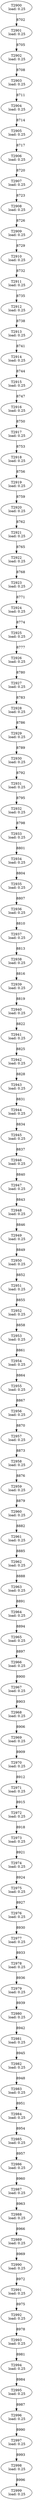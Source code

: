 digraph taskgraph {
	T2900 [label= "T2900\n load: 0.25"];
	T2901 [label= "T2901\n load: 0.25"];
	T2900 -> T2901[label=8702];
	T2902 [label= "T2902\n load: 0.25"];
	T2901 -> T2902[label=8705];
	T2903 [label= "T2903\n load: 0.25"];
	T2902 -> T2903[label=8708];
	T2904 [label= "T2904\n load: 0.25"];
	T2903 -> T2904[label=8711];
	T2905 [label= "T2905\n load: 0.25"];
	T2904 -> T2905[label=8714];
	T2906 [label= "T2906\n load: 0.25"];
	T2905 -> T2906[label=8717];
	T2907 [label= "T2907\n load: 0.25"];
	T2906 -> T2907[label=8720];
	T2908 [label= "T2908\n load: 0.25"];
	T2907 -> T2908[label=8723];
	T2909 [label= "T2909\n load: 0.25"];
	T2908 -> T2909[label=8726];
	T2910 [label= "T2910\n load: 0.25"];
	T2909 -> T2910[label=8729];
	T2911 [label= "T2911\n load: 0.25"];
	T2910 -> T2911[label=8732];
	T2912 [label= "T2912\n load: 0.25"];
	T2911 -> T2912[label=8735];
	T2913 [label= "T2913\n load: 0.25"];
	T2912 -> T2913[label=8738];
	T2914 [label= "T2914\n load: 0.25"];
	T2913 -> T2914[label=8741];
	T2915 [label= "T2915\n load: 0.25"];
	T2914 -> T2915[label=8744];
	T2916 [label= "T2916\n load: 0.25"];
	T2915 -> T2916[label=8747];
	T2917 [label= "T2917\n load: 0.25"];
	T2916 -> T2917[label=8750];
	T2918 [label= "T2918\n load: 0.25"];
	T2917 -> T2918[label=8753];
	T2919 [label= "T2919\n load: 0.25"];
	T2918 -> T2919[label=8756];
	T2920 [label= "T2920\n load: 0.25"];
	T2919 -> T2920[label=8759];
	T2921 [label= "T2921\n load: 0.25"];
	T2920 -> T2921[label=8762];
	T2922 [label= "T2922\n load: 0.25"];
	T2921 -> T2922[label=8765];
	T2923 [label= "T2923\n load: 0.25"];
	T2922 -> T2923[label=8768];
	T2924 [label= "T2924\n load: 0.25"];
	T2923 -> T2924[label=8771];
	T2925 [label= "T2925\n load: 0.25"];
	T2924 -> T2925[label=8774];
	T2926 [label= "T2926\n load: 0.25"];
	T2925 -> T2926[label=8777];
	T2927 [label= "T2927\n load: 0.25"];
	T2926 -> T2927[label=8780];
	T2928 [label= "T2928\n load: 0.25"];
	T2927 -> T2928[label=8783];
	T2929 [label= "T2929\n load: 0.25"];
	T2928 -> T2929[label=8786];
	T2930 [label= "T2930\n load: 0.25"];
	T2929 -> T2930[label=8789];
	T2931 [label= "T2931\n load: 0.25"];
	T2930 -> T2931[label=8792];
	T2932 [label= "T2932\n load: 0.25"];
	T2931 -> T2932[label=8795];
	T2933 [label= "T2933\n load: 0.25"];
	T2932 -> T2933[label=8798];
	T2934 [label= "T2934\n load: 0.25"];
	T2933 -> T2934[label=8801];
	T2935 [label= "T2935\n load: 0.25"];
	T2934 -> T2935[label=8804];
	T2936 [label= "T2936\n load: 0.25"];
	T2935 -> T2936[label=8807];
	T2937 [label= "T2937\n load: 0.25"];
	T2936 -> T2937[label=8810];
	T2938 [label= "T2938\n load: 0.25"];
	T2937 -> T2938[label=8813];
	T2939 [label= "T2939\n load: 0.25"];
	T2938 -> T2939[label=8816];
	T2940 [label= "T2940\n load: 0.25"];
	T2939 -> T2940[label=8819];
	T2941 [label= "T2941\n load: 0.25"];
	T2940 -> T2941[label=8822];
	T2942 [label= "T2942\n load: 0.25"];
	T2941 -> T2942[label=8825];
	T2943 [label= "T2943\n load: 0.25"];
	T2942 -> T2943[label=8828];
	T2944 [label= "T2944\n load: 0.25"];
	T2943 -> T2944[label=8831];
	T2945 [label= "T2945\n load: 0.25"];
	T2944 -> T2945[label=8834];
	T2946 [label= "T2946\n load: 0.25"];
	T2945 -> T2946[label=8837];
	T2947 [label= "T2947\n load: 0.25"];
	T2946 -> T2947[label=8840];
	T2948 [label= "T2948\n load: 0.25"];
	T2947 -> T2948[label=8843];
	T2949 [label= "T2949\n load: 0.25"];
	T2948 -> T2949[label=8846];
	T2950 [label= "T2950\n load: 0.25"];
	T2949 -> T2950[label=8849];
	T2951 [label= "T2951\n load: 0.25"];
	T2950 -> T2951[label=8852];
	T2952 [label= "T2952\n load: 0.25"];
	T2951 -> T2952[label=8855];
	T2953 [label= "T2953\n load: 0.25"];
	T2952 -> T2953[label=8858];
	T2954 [label= "T2954\n load: 0.25"];
	T2953 -> T2954[label=8861];
	T2955 [label= "T2955\n load: 0.25"];
	T2954 -> T2955[label=8864];
	T2956 [label= "T2956\n load: 0.25"];
	T2955 -> T2956[label=8867];
	T2957 [label= "T2957\n load: 0.25"];
	T2956 -> T2957[label=8870];
	T2958 [label= "T2958\n load: 0.25"];
	T2957 -> T2958[label=8873];
	T2959 [label= "T2959\n load: 0.25"];
	T2958 -> T2959[label=8876];
	T2960 [label= "T2960\n load: 0.25"];
	T2959 -> T2960[label=8879];
	T2961 [label= "T2961\n load: 0.25"];
	T2960 -> T2961[label=8882];
	T2962 [label= "T2962\n load: 0.25"];
	T2961 -> T2962[label=8885];
	T2963 [label= "T2963\n load: 0.25"];
	T2962 -> T2963[label=8888];
	T2964 [label= "T2964\n load: 0.25"];
	T2963 -> T2964[label=8891];
	T2965 [label= "T2965\n load: 0.25"];
	T2964 -> T2965[label=8894];
	T2966 [label= "T2966\n load: 0.25"];
	T2965 -> T2966[label=8897];
	T2967 [label= "T2967\n load: 0.25"];
	T2966 -> T2967[label=8900];
	T2968 [label= "T2968\n load: 0.25"];
	T2967 -> T2968[label=8903];
	T2969 [label= "T2969\n load: 0.25"];
	T2968 -> T2969[label=8906];
	T2970 [label= "T2970\n load: 0.25"];
	T2969 -> T2970[label=8909];
	T2971 [label= "T2971\n load: 0.25"];
	T2970 -> T2971[label=8912];
	T2972 [label= "T2972\n load: 0.25"];
	T2971 -> T2972[label=8915];
	T2973 [label= "T2973\n load: 0.25"];
	T2972 -> T2973[label=8918];
	T2974 [label= "T2974\n load: 0.25"];
	T2973 -> T2974[label=8921];
	T2975 [label= "T2975\n load: 0.25"];
	T2974 -> T2975[label=8924];
	T2976 [label= "T2976\n load: 0.25"];
	T2975 -> T2976[label=8927];
	T2977 [label= "T2977\n load: 0.25"];
	T2976 -> T2977[label=8930];
	T2978 [label= "T2978\n load: 0.25"];
	T2977 -> T2978[label=8933];
	T2979 [label= "T2979\n load: 0.25"];
	T2978 -> T2979[label=8936];
	T2980 [label= "T2980\n load: 0.25"];
	T2979 -> T2980[label=8939];
	T2981 [label= "T2981\n load: 0.25"];
	T2980 -> T2981[label=8942];
	T2982 [label= "T2982\n load: 0.25"];
	T2981 -> T2982[label=8945];
	T2983 [label= "T2983\n load: 0.25"];
	T2982 -> T2983[label=8948];
	T2984 [label= "T2984\n load: 0.25"];
	T2983 -> T2984[label=8951];
	T2985 [label= "T2985\n load: 0.25"];
	T2984 -> T2985[label=8954];
	T2986 [label= "T2986\n load: 0.25"];
	T2985 -> T2986[label=8957];
	T2987 [label= "T2987\n load: 0.25"];
	T2986 -> T2987[label=8960];
	T2988 [label= "T2988\n load: 0.25"];
	T2987 -> T2988[label=8963];
	T2989 [label= "T2989\n load: 0.25"];
	T2988 -> T2989[label=8966];
	T2990 [label= "T2990\n load: 0.25"];
	T2989 -> T2990[label=8969];
	T2991 [label= "T2991\n load: 0.25"];
	T2990 -> T2991[label=8972];
	T2992 [label= "T2992\n load: 0.25"];
	T2991 -> T2992[label=8975];
	T2993 [label= "T2993\n load: 0.25"];
	T2992 -> T2993[label=8978];
	T2994 [label= "T2994\n load: 0.25"];
	T2993 -> T2994[label=8981];
	T2995 [label= "T2995\n load: 0.25"];
	T2994 -> T2995[label=8984];
	T2996 [label= "T2996\n load: 0.25"];
	T2995 -> T2996[label=8987];
	T2997 [label= "T2997\n load: 0.25"];
	T2996 -> T2997[label=8990];
	T2998 [label= "T2998\n load: 0.25"];
	T2997 -> T2998[label=8993];
	T2999 [label= "T2999\n load: 0.25"];
	T2998 -> T2999[label=8996];
}